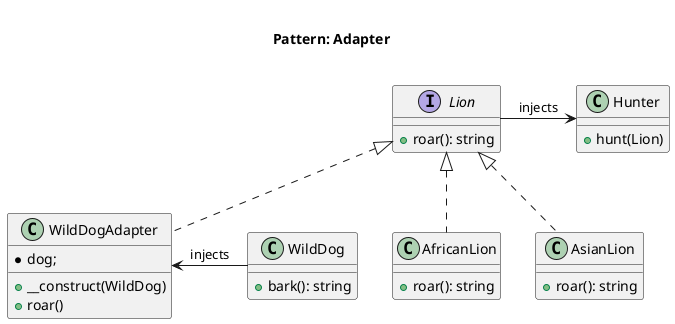 @startuml
    Title <size:20>\nPattern: Adapter\n

    interface Lion {
        + roar(): string
    }

    class AfricanLion implements Lion {
        + roar(): string
    }

    class AsianLion implements Lion {
        + roar(): string
    }

    class Hunter {
        + hunt(Lion)
    }

    class WildDog {
        + bark(): string
    }

    class WildDogAdapter implements Lion {
        * dog;
        + __construct(WildDog)
        + roar()
    }

    Lion -right-> Hunter: injects
    WildDog -left-> WildDogAdapter: injects
@enduml